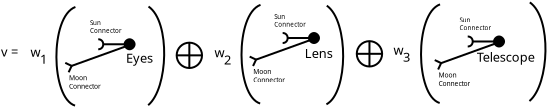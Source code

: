 <?xml version="1.0" encoding="UTF-8"?>
<dia:diagram xmlns:dia="http://www.lysator.liu.se/~alla/dia/">
  <dia:layer name="Background" visible="true" connectable="false"/>
  <dia:layer name="Background" visible="true" connectable="false"/>
  <dia:layer name="Background" visible="true" connectable="false"/>
  <dia:layer name="Background" visible="true" connectable="false"/>
  <dia:layer name="Background" visible="true" connectable="true" active="true">
    <dia:group>
      <dia:attribute name="meta">
        <dia:composite type="dict"/>
      </dia:attribute>
      <dia:attribute name="matrix">
        <dia:connections>
          <dia:connection handle="0" to="O0" connection="3"/>
          <dia:connection handle="1" to="O0" connection="4"/>
        </dia:connections>
      </dia:attribute>
      <dia:object type="Standard - Ellipse" version="0" id="O0">
        <dia:attribute name="obj_pos">
          <dia:point val="20.6,4.427"/>
        </dia:attribute>
        <dia:attribute name="obj_bb">
          <dia:rectangle val="20.55,4.377;21.917,5.743"/>
        </dia:attribute>
        <dia:attribute name="elem_corner">
          <dia:point val="20.6,4.427"/>
        </dia:attribute>
        <dia:attribute name="elem_width">
          <dia:real val="1.267"/>
        </dia:attribute>
        <dia:attribute name="elem_height">
          <dia:real val="1.267"/>
        </dia:attribute>
        <dia:attribute name="show_background">
          <dia:boolean val="false"/>
        </dia:attribute>
        <dia:attribute name="aspect">
          <dia:enum val="2"/>
        </dia:attribute>
        <dia:connections>
          <dia:connection handle="0" to="O0" connection="1"/>
          <dia:connection handle="1" to="O0" connection="6"/>
        </dia:connections>
      </dia:object>
      <dia:object type="Standard - Line" version="0" id="O1">
        <dia:attribute name="obj_pos">
          <dia:point val="20.6,5.06"/>
        </dia:attribute>
        <dia:attribute name="obj_bb">
          <dia:rectangle val="20.55,5.01;21.917,5.11"/>
        </dia:attribute>
        <dia:attribute name="conn_endpoints">
          <dia:point val="20.6,5.06"/>
          <dia:point val="21.867,5.06"/>
        </dia:attribute>
        <dia:attribute name="numcp">
          <dia:int val="1"/>
        </dia:attribute>
      </dia:object>
      <dia:object type="Standard - Line" version="0" id="O2">
        <dia:attribute name="obj_pos">
          <dia:point val="21.234,4.427"/>
        </dia:attribute>
        <dia:attribute name="obj_bb">
          <dia:rectangle val="21.184,4.377;21.284,5.743"/>
        </dia:attribute>
        <dia:attribute name="conn_endpoints">
          <dia:point val="21.234,4.427"/>
          <dia:point val="21.234,5.693"/>
        </dia:attribute>
        <dia:attribute name="numcp">
          <dia:int val="1"/>
        </dia:attribute>
      </dia:object>
    </dia:group>
    <dia:group>
      <dia:attribute name="meta">
        <dia:composite type="dict"/>
      </dia:attribute>
      <dia:attribute name="matrix">
        <dia:connections>
          <dia:connection handle="0" to="O3" connection="3"/>
          <dia:connection handle="1" to="O3" connection="4"/>
        </dia:connections>
      </dia:attribute>
      <dia:object type="Standard - Ellipse" version="0" id="O3">
        <dia:attribute name="obj_pos">
          <dia:point val="11.595,4.503"/>
        </dia:attribute>
        <dia:attribute name="obj_bb">
          <dia:rectangle val="11.545,4.453;12.912,5.82"/>
        </dia:attribute>
        <dia:attribute name="elem_corner">
          <dia:point val="11.595,4.503"/>
        </dia:attribute>
        <dia:attribute name="elem_width">
          <dia:real val="1.267"/>
        </dia:attribute>
        <dia:attribute name="elem_height">
          <dia:real val="1.267"/>
        </dia:attribute>
        <dia:attribute name="show_background">
          <dia:boolean val="false"/>
        </dia:attribute>
        <dia:attribute name="aspect">
          <dia:enum val="2"/>
        </dia:attribute>
        <dia:connections>
          <dia:connection handle="0" to="O3" connection="1"/>
          <dia:connection handle="1" to="O3" connection="6"/>
        </dia:connections>
      </dia:object>
      <dia:object type="Standard - Line" version="0" id="O4">
        <dia:attribute name="obj_pos">
          <dia:point val="11.595,5.137"/>
        </dia:attribute>
        <dia:attribute name="obj_bb">
          <dia:rectangle val="11.545,5.087;12.912,5.187"/>
        </dia:attribute>
        <dia:attribute name="conn_endpoints">
          <dia:point val="11.595,5.137"/>
          <dia:point val="12.862,5.137"/>
        </dia:attribute>
        <dia:attribute name="numcp">
          <dia:int val="1"/>
        </dia:attribute>
      </dia:object>
      <dia:object type="Standard - Line" version="0" id="O5">
        <dia:attribute name="obj_pos">
          <dia:point val="12.228,4.503"/>
        </dia:attribute>
        <dia:attribute name="obj_bb">
          <dia:rectangle val="12.178,4.453;12.278,5.82"/>
        </dia:attribute>
        <dia:attribute name="conn_endpoints">
          <dia:point val="12.228,4.503"/>
          <dia:point val="12.228,5.77"/>
        </dia:attribute>
        <dia:attribute name="numcp">
          <dia:int val="1"/>
        </dia:attribute>
      </dia:object>
    </dia:group>
    <dia:group>
      <dia:attribute name="meta">
        <dia:composite type="dict"/>
      </dia:attribute>
      <dia:attribute name="matrix"/>
      <dia:group>
        <dia:attribute name="meta">
          <dia:composite type="dict"/>
        </dia:attribute>
        <dia:attribute name="matrix"/>
        <dia:object type="Standard - Text" version="1" id="O6">
          <dia:attribute name="obj_pos">
            <dia:point val="26.593,5.456"/>
          </dia:attribute>
          <dia:attribute name="obj_bb">
            <dia:rectangle val="26.593,4.861;29.724,5.608"/>
          </dia:attribute>
          <dia:attribute name="text">
            <dia:composite type="text">
              <dia:attribute name="string">
                <dia:string>#Telescope#</dia:string>
              </dia:attribute>
              <dia:attribute name="font">
                <dia:font family="sans" style="0" name="Helvetica"/>
              </dia:attribute>
              <dia:attribute name="height">
                <dia:real val="0.8"/>
              </dia:attribute>
              <dia:attribute name="pos">
                <dia:point val="26.593,5.456"/>
              </dia:attribute>
              <dia:attribute name="color">
                <dia:color val="#000000ff"/>
              </dia:attribute>
              <dia:attribute name="alignment">
                <dia:enum val="0"/>
              </dia:attribute>
            </dia:composite>
          </dia:attribute>
          <dia:attribute name="valign">
            <dia:enum val="3"/>
          </dia:attribute>
        </dia:object>
        <dia:object type="Standard - Text" version="1" id="O7">
          <dia:attribute name="obj_pos">
            <dia:point val="25.73,3.494"/>
          </dia:attribute>
          <dia:attribute name="obj_bb">
            <dia:rectangle val="25.73,3.204;27.335,3.957"/>
          </dia:attribute>
          <dia:attribute name="text">
            <dia:composite type="text">
              <dia:attribute name="string">
                <dia:string>#Sun
Connector#</dia:string>
              </dia:attribute>
              <dia:attribute name="font">
                <dia:font family="sans" style="0" name="Helvetica"/>
              </dia:attribute>
              <dia:attribute name="height">
                <dia:real val="0.388"/>
              </dia:attribute>
              <dia:attribute name="pos">
                <dia:point val="25.73,3.494"/>
              </dia:attribute>
              <dia:attribute name="color">
                <dia:color val="#000000ff"/>
              </dia:attribute>
              <dia:attribute name="alignment">
                <dia:enum val="0"/>
              </dia:attribute>
            </dia:composite>
          </dia:attribute>
          <dia:attribute name="valign">
            <dia:enum val="3"/>
          </dia:attribute>
        </dia:object>
        <dia:object type="Standard - Line" version="0" id="O8">
          <dia:attribute name="obj_pos">
            <dia:point val="25.897,4.444"/>
          </dia:attribute>
          <dia:attribute name="obj_bb">
            <dia:rectangle val="25.785,4.113;28.034,4.775"/>
          </dia:attribute>
          <dia:attribute name="conn_endpoints">
            <dia:point val="25.897,4.444"/>
            <dia:point val="27.963,4.444"/>
          </dia:attribute>
          <dia:attribute name="numcp">
            <dia:int val="1"/>
          </dia:attribute>
          <dia:attribute name="start_arrow">
            <dia:enum val="26"/>
          </dia:attribute>
          <dia:attribute name="start_arrow_length">
            <dia:real val="0.5"/>
          </dia:attribute>
          <dia:attribute name="start_arrow_width">
            <dia:real val="0.5"/>
          </dia:attribute>
          <dia:attribute name="end_arrow">
            <dia:enum val="8"/>
          </dia:attribute>
          <dia:attribute name="end_arrow_length">
            <dia:real val="0.5"/>
          </dia:attribute>
          <dia:attribute name="end_arrow_width">
            <dia:real val="0.5"/>
          </dia:attribute>
        </dia:object>
        <dia:object type="Standard - Line" version="0" id="O9">
          <dia:attribute name="obj_pos">
            <dia:point val="24.347,5.694"/>
          </dia:attribute>
          <dia:attribute name="obj_bb">
            <dia:rectangle val="24.28,4.423;27.76,5.911"/>
          </dia:attribute>
          <dia:attribute name="conn_endpoints">
            <dia:point val="24.347,5.694"/>
            <dia:point val="27.696,4.487"/>
          </dia:attribute>
          <dia:attribute name="numcp">
            <dia:int val="1"/>
          </dia:attribute>
          <dia:attribute name="start_arrow">
            <dia:enum val="25"/>
          </dia:attribute>
          <dia:attribute name="start_arrow_length">
            <dia:real val="0.5"/>
          </dia:attribute>
          <dia:attribute name="start_arrow_width">
            <dia:real val="0.5"/>
          </dia:attribute>
        </dia:object>
        <dia:object type="Standard - Text" version="1" id="O10">
          <dia:attribute name="obj_pos">
            <dia:point val="24.68,6.244"/>
          </dia:attribute>
          <dia:attribute name="obj_bb">
            <dia:rectangle val="24.68,5.929;26.428,6.747"/>
          </dia:attribute>
          <dia:attribute name="text">
            <dia:composite type="text">
              <dia:attribute name="string">
                <dia:string>#Moon
Connector#</dia:string>
              </dia:attribute>
              <dia:attribute name="font">
                <dia:font family="sans" style="0" name="Helvetica"/>
              </dia:attribute>
              <dia:attribute name="height">
                <dia:real val="0.423"/>
              </dia:attribute>
              <dia:attribute name="pos">
                <dia:point val="24.68,6.244"/>
              </dia:attribute>
              <dia:attribute name="color">
                <dia:color val="#000000ff"/>
              </dia:attribute>
              <dia:attribute name="alignment">
                <dia:enum val="0"/>
              </dia:attribute>
            </dia:composite>
          </dia:attribute>
          <dia:attribute name="valign">
            <dia:enum val="3"/>
          </dia:attribute>
        </dia:object>
      </dia:group>
      <dia:group>
        <dia:attribute name="meta">
          <dia:composite type="dict"/>
        </dia:attribute>
        <dia:attribute name="matrix"/>
        <dia:object type="Standard - Text" version="1" id="O11">
          <dia:attribute name="obj_pos">
            <dia:point val="22.43,5.105"/>
          </dia:attribute>
          <dia:attribute name="obj_bb">
            <dia:rectangle val="22.43,4.51;22.952,5.257"/>
          </dia:attribute>
          <dia:attribute name="text">
            <dia:composite type="text">
              <dia:attribute name="string">
                <dia:string>#w#</dia:string>
              </dia:attribute>
              <dia:attribute name="font">
                <dia:font family="sans" style="0" name="Helvetica"/>
              </dia:attribute>
              <dia:attribute name="height">
                <dia:real val="0.8"/>
              </dia:attribute>
              <dia:attribute name="pos">
                <dia:point val="22.43,5.105"/>
              </dia:attribute>
              <dia:attribute name="color">
                <dia:color val="#000000ff"/>
              </dia:attribute>
              <dia:attribute name="alignment">
                <dia:enum val="0"/>
              </dia:attribute>
            </dia:composite>
          </dia:attribute>
          <dia:attribute name="valign">
            <dia:enum val="3"/>
          </dia:attribute>
        </dia:object>
        <dia:object type="Standard - Text" version="1" id="O12">
          <dia:attribute name="obj_pos">
            <dia:point val="22.907,5.458"/>
          </dia:attribute>
          <dia:attribute name="obj_bb">
            <dia:rectangle val="22.907,4.863;23.314,5.611"/>
          </dia:attribute>
          <dia:attribute name="text">
            <dia:composite type="text">
              <dia:attribute name="string">
                <dia:string>#3#</dia:string>
              </dia:attribute>
              <dia:attribute name="font">
                <dia:font family="sans" style="0" name="Helvetica"/>
              </dia:attribute>
              <dia:attribute name="height">
                <dia:real val="0.8"/>
              </dia:attribute>
              <dia:attribute name="pos">
                <dia:point val="22.907,5.458"/>
              </dia:attribute>
              <dia:attribute name="color">
                <dia:color val="#000000ff"/>
              </dia:attribute>
              <dia:attribute name="alignment">
                <dia:enum val="0"/>
              </dia:attribute>
            </dia:composite>
          </dia:attribute>
          <dia:attribute name="valign">
            <dia:enum val="3"/>
          </dia:attribute>
        </dia:object>
      </dia:group>
      <dia:object type="Standard - BezierLine" version="0" id="O13">
        <dia:attribute name="obj_pos">
          <dia:point val="24.763,2.588"/>
        </dia:attribute>
        <dia:attribute name="obj_bb">
          <dia:rectangle val="23.763,2.524;24.827,7.583"/>
        </dia:attribute>
        <dia:attribute name="bez_points">
          <dia:point val="24.763,2.588"/>
          <dia:point val="23.472,3.065"/>
          <dia:point val="23.525,7.149"/>
          <dia:point val="24.745,7.52"/>
        </dia:attribute>
        <dia:attribute name="corner_types">
          <dia:enum val="0"/>
          <dia:enum val="0"/>
        </dia:attribute>
      </dia:object>
      <dia:object type="Standard - BezierLine" version="0" id="O14">
        <dia:attribute name="obj_pos">
          <dia:point val="29.251,2.489"/>
        </dia:attribute>
        <dia:attribute name="obj_bb">
          <dia:rectangle val="29.163,2.42;30.085,7.492"/>
        </dia:attribute>
        <dia:attribute name="bez_points">
          <dia:point val="29.251,2.489"/>
          <dia:point val="30.36,3.252"/>
          <dia:point val="30.236,6.593"/>
          <dia:point val="29.233,7.421"/>
        </dia:attribute>
        <dia:attribute name="corner_types">
          <dia:enum val="0"/>
          <dia:enum val="0"/>
        </dia:attribute>
      </dia:object>
    </dia:group>
    <dia:group>
      <dia:attribute name="meta">
        <dia:composite type="dict"/>
      </dia:attribute>
      <dia:attribute name="matrix"/>
      <dia:group>
        <dia:attribute name="meta">
          <dia:composite type="dict"/>
        </dia:attribute>
        <dia:attribute name="matrix"/>
        <dia:object type="Standard - Text" version="1" id="O15">
          <dia:attribute name="obj_pos">
            <dia:point val="18.0,5.265"/>
          </dia:attribute>
          <dia:attribute name="obj_bb">
            <dia:rectangle val="18.0,4.67;19.477,5.418"/>
          </dia:attribute>
          <dia:attribute name="text">
            <dia:composite type="text">
              <dia:attribute name="string">
                <dia:string>#Lens#</dia:string>
              </dia:attribute>
              <dia:attribute name="font">
                <dia:font family="sans" style="0" name="Helvetica"/>
              </dia:attribute>
              <dia:attribute name="height">
                <dia:real val="0.8"/>
              </dia:attribute>
              <dia:attribute name="pos">
                <dia:point val="18.0,5.265"/>
              </dia:attribute>
              <dia:attribute name="color">
                <dia:color val="#000000ff"/>
              </dia:attribute>
              <dia:attribute name="alignment">
                <dia:enum val="0"/>
              </dia:attribute>
            </dia:composite>
          </dia:attribute>
          <dia:attribute name="valign">
            <dia:enum val="3"/>
          </dia:attribute>
        </dia:object>
        <dia:object type="Standard - Text" version="1" id="O16">
          <dia:attribute name="obj_pos">
            <dia:point val="16.477,3.32"/>
          </dia:attribute>
          <dia:attribute name="obj_bb">
            <dia:rectangle val="16.477,3.03;18.082,3.783"/>
          </dia:attribute>
          <dia:attribute name="text">
            <dia:composite type="text">
              <dia:attribute name="string">
                <dia:string>#Sun
Connector#</dia:string>
              </dia:attribute>
              <dia:attribute name="font">
                <dia:font family="sans" style="0" name="Helvetica"/>
              </dia:attribute>
              <dia:attribute name="height">
                <dia:real val="0.388"/>
              </dia:attribute>
              <dia:attribute name="pos">
                <dia:point val="16.477,3.32"/>
              </dia:attribute>
              <dia:attribute name="color">
                <dia:color val="#000000ff"/>
              </dia:attribute>
              <dia:attribute name="alignment">
                <dia:enum val="0"/>
              </dia:attribute>
            </dia:composite>
          </dia:attribute>
          <dia:attribute name="valign">
            <dia:enum val="3"/>
          </dia:attribute>
        </dia:object>
        <dia:object type="Standard - Line" version="0" id="O17">
          <dia:attribute name="obj_pos">
            <dia:point val="16.644,4.27"/>
          </dia:attribute>
          <dia:attribute name="obj_bb">
            <dia:rectangle val="16.532,3.939;18.781,4.601"/>
          </dia:attribute>
          <dia:attribute name="conn_endpoints">
            <dia:point val="16.644,4.27"/>
            <dia:point val="18.71,4.27"/>
          </dia:attribute>
          <dia:attribute name="numcp">
            <dia:int val="1"/>
          </dia:attribute>
          <dia:attribute name="start_arrow">
            <dia:enum val="26"/>
          </dia:attribute>
          <dia:attribute name="start_arrow_length">
            <dia:real val="0.5"/>
          </dia:attribute>
          <dia:attribute name="start_arrow_width">
            <dia:real val="0.5"/>
          </dia:attribute>
          <dia:attribute name="end_arrow">
            <dia:enum val="8"/>
          </dia:attribute>
          <dia:attribute name="end_arrow_length">
            <dia:real val="0.5"/>
          </dia:attribute>
          <dia:attribute name="end_arrow_width">
            <dia:real val="0.5"/>
          </dia:attribute>
        </dia:object>
        <dia:object type="Standard - Line" version="0" id="O18">
          <dia:attribute name="obj_pos">
            <dia:point val="15.094,5.52"/>
          </dia:attribute>
          <dia:attribute name="obj_bb">
            <dia:rectangle val="15.027,4.249;18.506,5.737"/>
          </dia:attribute>
          <dia:attribute name="conn_endpoints">
            <dia:point val="15.094,5.52"/>
            <dia:point val="18.442,4.313"/>
          </dia:attribute>
          <dia:attribute name="numcp">
            <dia:int val="1"/>
          </dia:attribute>
          <dia:attribute name="start_arrow">
            <dia:enum val="25"/>
          </dia:attribute>
          <dia:attribute name="start_arrow_length">
            <dia:real val="0.5"/>
          </dia:attribute>
          <dia:attribute name="start_arrow_width">
            <dia:real val="0.5"/>
          </dia:attribute>
        </dia:object>
        <dia:object type="Standard - Text" version="1" id="O19">
          <dia:attribute name="obj_pos">
            <dia:point val="15.427,6.07"/>
          </dia:attribute>
          <dia:attribute name="obj_bb">
            <dia:rectangle val="15.427,5.755;17.174,6.573"/>
          </dia:attribute>
          <dia:attribute name="text">
            <dia:composite type="text">
              <dia:attribute name="string">
                <dia:string>#Moon
Connector#</dia:string>
              </dia:attribute>
              <dia:attribute name="font">
                <dia:font family="sans" style="0" name="Helvetica"/>
              </dia:attribute>
              <dia:attribute name="height">
                <dia:real val="0.423"/>
              </dia:attribute>
              <dia:attribute name="pos">
                <dia:point val="15.427,6.07"/>
              </dia:attribute>
              <dia:attribute name="color">
                <dia:color val="#000000ff"/>
              </dia:attribute>
              <dia:attribute name="alignment">
                <dia:enum val="0"/>
              </dia:attribute>
            </dia:composite>
          </dia:attribute>
          <dia:attribute name="valign">
            <dia:enum val="3"/>
          </dia:attribute>
        </dia:object>
      </dia:group>
      <dia:group>
        <dia:attribute name="meta">
          <dia:composite type="dict"/>
        </dia:attribute>
        <dia:attribute name="matrix"/>
        <dia:object type="Standard - Text" version="1" id="O20">
          <dia:attribute name="obj_pos">
            <dia:point val="13.481,5.238"/>
          </dia:attribute>
          <dia:attribute name="obj_bb">
            <dia:rectangle val="13.481,4.643;14.003,5.391"/>
          </dia:attribute>
          <dia:attribute name="text">
            <dia:composite type="text">
              <dia:attribute name="string">
                <dia:string>#w#</dia:string>
              </dia:attribute>
              <dia:attribute name="font">
                <dia:font family="sans" style="0" name="Helvetica"/>
              </dia:attribute>
              <dia:attribute name="height">
                <dia:real val="0.8"/>
              </dia:attribute>
              <dia:attribute name="pos">
                <dia:point val="13.481,5.238"/>
              </dia:attribute>
              <dia:attribute name="color">
                <dia:color val="#000000ff"/>
              </dia:attribute>
              <dia:attribute name="alignment">
                <dia:enum val="0"/>
              </dia:attribute>
            </dia:composite>
          </dia:attribute>
          <dia:attribute name="valign">
            <dia:enum val="3"/>
          </dia:attribute>
        </dia:object>
        <dia:object type="Standard - Text" version="1" id="O21">
          <dia:attribute name="obj_pos">
            <dia:point val="13.958,5.592"/>
          </dia:attribute>
          <dia:attribute name="obj_bb">
            <dia:rectangle val="13.958,4.997;14.366,5.744"/>
          </dia:attribute>
          <dia:attribute name="text">
            <dia:composite type="text">
              <dia:attribute name="string">
                <dia:string>#2#</dia:string>
              </dia:attribute>
              <dia:attribute name="font">
                <dia:font family="sans" style="0" name="Helvetica"/>
              </dia:attribute>
              <dia:attribute name="height">
                <dia:real val="0.8"/>
              </dia:attribute>
              <dia:attribute name="pos">
                <dia:point val="13.958,5.592"/>
              </dia:attribute>
              <dia:attribute name="color">
                <dia:color val="#000000ff"/>
              </dia:attribute>
              <dia:attribute name="alignment">
                <dia:enum val="0"/>
              </dia:attribute>
            </dia:composite>
          </dia:attribute>
          <dia:attribute name="valign">
            <dia:enum val="3"/>
          </dia:attribute>
        </dia:object>
      </dia:group>
      <dia:object type="Standard - BezierLine" version="0" id="O22">
        <dia:attribute name="obj_pos">
          <dia:point val="15.786,2.612"/>
        </dia:attribute>
        <dia:attribute name="obj_bb">
          <dia:rectangle val="14.786,2.548;15.851,7.607"/>
        </dia:attribute>
        <dia:attribute name="bez_points">
          <dia:point val="15.786,2.612"/>
          <dia:point val="14.496,3.09"/>
          <dia:point val="14.549,7.173"/>
          <dia:point val="15.769,7.544"/>
        </dia:attribute>
        <dia:attribute name="corner_types">
          <dia:enum val="0"/>
          <dia:enum val="0"/>
        </dia:attribute>
      </dia:object>
      <dia:object type="Standard - BezierLine" version="0" id="O23">
        <dia:attribute name="obj_pos">
          <dia:point val="19.1,2.653"/>
        </dia:attribute>
        <dia:attribute name="obj_bb">
          <dia:rectangle val="19.015,2.583;19.969,7.652"/>
        </dia:attribute>
        <dia:attribute name="bez_points">
          <dia:point val="19.1,2.653"/>
          <dia:point val="20.208,3.416"/>
          <dia:point val="20.182,7.013"/>
          <dia:point val="19.082,7.585"/>
        </dia:attribute>
        <dia:attribute name="corner_types">
          <dia:enum val="0"/>
          <dia:enum val="0"/>
        </dia:attribute>
      </dia:object>
    </dia:group>
    <dia:group>
      <dia:attribute name="meta">
        <dia:composite type="dict"/>
      </dia:attribute>
      <dia:attribute name="matrix"/>
      <dia:group>
        <dia:attribute name="meta">
          <dia:composite type="dict"/>
        </dia:attribute>
        <dia:attribute name="matrix"/>
        <dia:object type="Standard - Text" version="1" id="O24">
          <dia:attribute name="obj_pos">
            <dia:point val="9.056,5.512"/>
          </dia:attribute>
          <dia:attribute name="obj_bb">
            <dia:rectangle val="9.056,4.917;10.568,5.664"/>
          </dia:attribute>
          <dia:attribute name="text">
            <dia:composite type="text">
              <dia:attribute name="string">
                <dia:string>#Eyes#</dia:string>
              </dia:attribute>
              <dia:attribute name="font">
                <dia:font family="sans" style="0" name="Helvetica"/>
              </dia:attribute>
              <dia:attribute name="height">
                <dia:real val="0.8"/>
              </dia:attribute>
              <dia:attribute name="pos">
                <dia:point val="9.056,5.512"/>
              </dia:attribute>
              <dia:attribute name="color">
                <dia:color val="#000000ff"/>
              </dia:attribute>
              <dia:attribute name="alignment">
                <dia:enum val="0"/>
              </dia:attribute>
            </dia:composite>
          </dia:attribute>
          <dia:attribute name="valign">
            <dia:enum val="3"/>
          </dia:attribute>
        </dia:object>
        <dia:object type="Standard - Text" version="1" id="O25">
          <dia:attribute name="obj_pos">
            <dia:point val="7.256,3.633"/>
          </dia:attribute>
          <dia:attribute name="obj_bb">
            <dia:rectangle val="7.256,3.343;8.861,4.096"/>
          </dia:attribute>
          <dia:attribute name="text">
            <dia:composite type="text">
              <dia:attribute name="string">
                <dia:string>#Sun
Connector#</dia:string>
              </dia:attribute>
              <dia:attribute name="font">
                <dia:font family="sans" style="0" name="Helvetica"/>
              </dia:attribute>
              <dia:attribute name="height">
                <dia:real val="0.388"/>
              </dia:attribute>
              <dia:attribute name="pos">
                <dia:point val="7.256,3.633"/>
              </dia:attribute>
              <dia:attribute name="color">
                <dia:color val="#000000ff"/>
              </dia:attribute>
              <dia:attribute name="alignment">
                <dia:enum val="0"/>
              </dia:attribute>
            </dia:composite>
          </dia:attribute>
          <dia:attribute name="valign">
            <dia:enum val="3"/>
          </dia:attribute>
        </dia:object>
        <dia:object type="Standard - Line" version="0" id="O26">
          <dia:attribute name="obj_pos">
            <dia:point val="7.423,4.583"/>
          </dia:attribute>
          <dia:attribute name="obj_bb">
            <dia:rectangle val="7.311,4.252;9.561,4.914"/>
          </dia:attribute>
          <dia:attribute name="conn_endpoints">
            <dia:point val="7.423,4.583"/>
            <dia:point val="9.49,4.583"/>
          </dia:attribute>
          <dia:attribute name="numcp">
            <dia:int val="1"/>
          </dia:attribute>
          <dia:attribute name="start_arrow">
            <dia:enum val="26"/>
          </dia:attribute>
          <dia:attribute name="start_arrow_length">
            <dia:real val="0.5"/>
          </dia:attribute>
          <dia:attribute name="start_arrow_width">
            <dia:real val="0.5"/>
          </dia:attribute>
          <dia:attribute name="end_arrow">
            <dia:enum val="8"/>
          </dia:attribute>
          <dia:attribute name="end_arrow_length">
            <dia:real val="0.5"/>
          </dia:attribute>
          <dia:attribute name="end_arrow_width">
            <dia:real val="0.5"/>
          </dia:attribute>
        </dia:object>
        <dia:object type="Standard - Line" version="0" id="O27">
          <dia:attribute name="obj_pos">
            <dia:point val="5.873,5.833"/>
          </dia:attribute>
          <dia:attribute name="obj_bb">
            <dia:rectangle val="5.807,4.562;9.286,6.05"/>
          </dia:attribute>
          <dia:attribute name="conn_endpoints">
            <dia:point val="5.873,5.833"/>
            <dia:point val="9.222,4.626"/>
          </dia:attribute>
          <dia:attribute name="numcp">
            <dia:int val="1"/>
          </dia:attribute>
          <dia:attribute name="start_arrow">
            <dia:enum val="25"/>
          </dia:attribute>
          <dia:attribute name="start_arrow_length">
            <dia:real val="0.5"/>
          </dia:attribute>
          <dia:attribute name="start_arrow_width">
            <dia:real val="0.5"/>
          </dia:attribute>
        </dia:object>
        <dia:object type="Standard - Text" version="1" id="O28">
          <dia:attribute name="obj_pos">
            <dia:point val="6.206,6.383"/>
          </dia:attribute>
          <dia:attribute name="obj_bb">
            <dia:rectangle val="6.206,6.068;7.954,6.887"/>
          </dia:attribute>
          <dia:attribute name="text">
            <dia:composite type="text">
              <dia:attribute name="string">
                <dia:string>#Moon
Connector#</dia:string>
              </dia:attribute>
              <dia:attribute name="font">
                <dia:font family="sans" style="0" name="Helvetica"/>
              </dia:attribute>
              <dia:attribute name="height">
                <dia:real val="0.423"/>
              </dia:attribute>
              <dia:attribute name="pos">
                <dia:point val="6.206,6.383"/>
              </dia:attribute>
              <dia:attribute name="color">
                <dia:color val="#000000ff"/>
              </dia:attribute>
              <dia:attribute name="alignment">
                <dia:enum val="0"/>
              </dia:attribute>
            </dia:composite>
          </dia:attribute>
          <dia:attribute name="valign">
            <dia:enum val="3"/>
          </dia:attribute>
        </dia:object>
      </dia:group>
      <dia:group>
        <dia:attribute name="meta">
          <dia:composite type="dict"/>
        </dia:attribute>
        <dia:attribute name="matrix"/>
        <dia:object type="Standard - Text" version="1" id="O29">
          <dia:attribute name="obj_pos">
            <dia:point val="4.286,5.203"/>
          </dia:attribute>
          <dia:attribute name="obj_bb">
            <dia:rectangle val="4.286,4.608;4.809,5.356"/>
          </dia:attribute>
          <dia:attribute name="text">
            <dia:composite type="text">
              <dia:attribute name="string">
                <dia:string>#w#</dia:string>
              </dia:attribute>
              <dia:attribute name="font">
                <dia:font family="sans" style="0" name="Helvetica"/>
              </dia:attribute>
              <dia:attribute name="height">
                <dia:real val="0.8"/>
              </dia:attribute>
              <dia:attribute name="pos">
                <dia:point val="4.286,5.203"/>
              </dia:attribute>
              <dia:attribute name="color">
                <dia:color val="#000000ff"/>
              </dia:attribute>
              <dia:attribute name="alignment">
                <dia:enum val="0"/>
              </dia:attribute>
            </dia:composite>
          </dia:attribute>
          <dia:attribute name="valign">
            <dia:enum val="3"/>
          </dia:attribute>
        </dia:object>
        <dia:object type="Standard - Text" version="1" id="O30">
          <dia:attribute name="obj_pos">
            <dia:point val="4.764,5.557"/>
          </dia:attribute>
          <dia:attribute name="obj_bb">
            <dia:rectangle val="4.764,4.962;5.171,5.709"/>
          </dia:attribute>
          <dia:attribute name="text">
            <dia:composite type="text">
              <dia:attribute name="string">
                <dia:string>#1#</dia:string>
              </dia:attribute>
              <dia:attribute name="font">
                <dia:font family="sans" style="0" name="Helvetica"/>
              </dia:attribute>
              <dia:attribute name="height">
                <dia:real val="0.8"/>
              </dia:attribute>
              <dia:attribute name="pos">
                <dia:point val="4.764,5.557"/>
              </dia:attribute>
              <dia:attribute name="color">
                <dia:color val="#000000ff"/>
              </dia:attribute>
              <dia:attribute name="alignment">
                <dia:enum val="0"/>
              </dia:attribute>
            </dia:composite>
          </dia:attribute>
          <dia:attribute name="valign">
            <dia:enum val="3"/>
          </dia:attribute>
        </dia:object>
      </dia:group>
      <dia:object type="Standard - BezierLine" version="0" id="O31">
        <dia:attribute name="obj_pos">
          <dia:point val="6.531,2.718"/>
        </dia:attribute>
        <dia:attribute name="obj_bb">
          <dia:rectangle val="5.531,2.654;6.596,7.713"/>
        </dia:attribute>
        <dia:attribute name="bez_points">
          <dia:point val="6.531,2.718"/>
          <dia:point val="5.241,3.196"/>
          <dia:point val="5.294,7.279"/>
          <dia:point val="6.514,7.65"/>
        </dia:attribute>
        <dia:attribute name="corner_types">
          <dia:enum val="0"/>
          <dia:enum val="0"/>
        </dia:attribute>
      </dia:object>
      <dia:object type="Standard - BezierLine" version="0" id="O32">
        <dia:attribute name="obj_pos">
          <dia:point val="10.187,2.696"/>
        </dia:attribute>
        <dia:attribute name="obj_bb">
          <dia:rectangle val="10.099,2.626;11.021,7.698"/>
        </dia:attribute>
        <dia:attribute name="bez_points">
          <dia:point val="10.187,2.696"/>
          <dia:point val="11.296,3.459"/>
          <dia:point val="11.172,6.8"/>
          <dia:point val="10.169,7.628"/>
        </dia:attribute>
        <dia:attribute name="corner_types">
          <dia:enum val="0"/>
          <dia:enum val="0"/>
        </dia:attribute>
      </dia:object>
    </dia:group>
    <dia:object type="Standard - Text" version="1" id="O33">
      <dia:attribute name="obj_pos">
        <dia:point val="2.811,5.195"/>
      </dia:attribute>
      <dia:attribute name="obj_bb">
        <dia:rectangle val="2.811,4.6;4.129,5.347"/>
      </dia:attribute>
      <dia:attribute name="text">
        <dia:composite type="text">
          <dia:attribute name="string">
            <dia:string>#v = #</dia:string>
          </dia:attribute>
          <dia:attribute name="font">
            <dia:font family="sans" style="0" name="Helvetica"/>
          </dia:attribute>
          <dia:attribute name="height">
            <dia:real val="0.8"/>
          </dia:attribute>
          <dia:attribute name="pos">
            <dia:point val="2.811,5.195"/>
          </dia:attribute>
          <dia:attribute name="color">
            <dia:color val="#000000ff"/>
          </dia:attribute>
          <dia:attribute name="alignment">
            <dia:enum val="0"/>
          </dia:attribute>
        </dia:composite>
      </dia:attribute>
      <dia:attribute name="valign">
        <dia:enum val="3"/>
      </dia:attribute>
    </dia:object>
  </dia:layer>
</dia:diagram>
